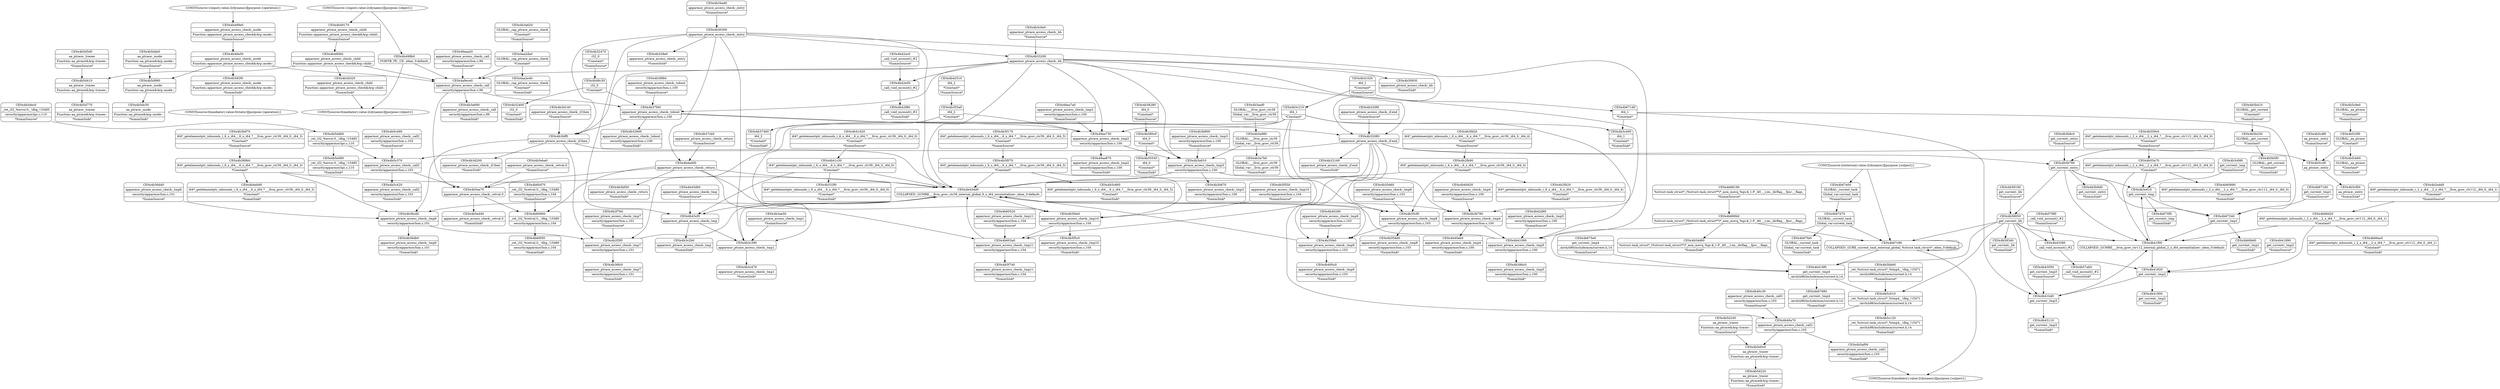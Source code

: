 digraph {
	CE0x4b5cb60 [shape=record,shape=Mrecord,label="{CE0x4b5cb60|GLOBAL:_aa_ptrace|*Constant*|*SummSink*}"]
	CE0x4b5c490 [shape=record,shape=Mrecord,label="{CE0x4b5c490|apparmor_ptrace_access_check:_call2|security/apparmor/lsm.c,103|*SummSource*}"]
	CE0x4b5d160 [shape=record,shape=Mrecord,label="{CE0x4b5d160|aa_ptrace:_tracer|Function::aa_ptrace&Arg::tracer::|*SummSource*}"]
	CE0x4b43050 [shape=record,shape=Mrecord,label="{CE0x4b43050|get_current:_tmp3|*SummSource*}"]
	CE0x4b43d60 [shape=record,shape=Mrecord,label="{CE0x4b43d60|apparmor_ptrace_access_check:_tmp|*SummSource*}"]
	CE0x4b43dd0 [shape=record,shape=Mrecord,label="{CE0x4b43dd0|COLLAPSED:_GCMRE___llvm_gcov_ctr39_internal_global_6_x_i64_zeroinitializer:_elem_0:default:}"]
	CE0x4b5ccf0 [shape=record,shape=Mrecord,label="{CE0x4b5ccf0|aa_ptrace:_entry}"]
	CE0x4b333f0 [shape=record,shape=Mrecord,label="{CE0x4b333f0|i64*_getelementptr_inbounds_(_6_x_i64_,_6_x_i64_*___llvm_gcov_ctr39,_i64_0,_i64_0)|*Constant*|*SummSink*}"]
	CE0x4b41820 [shape=record,shape=Mrecord,label="{CE0x4b41820|get_current:_tmp2}"]
	CE0x4b5c660 [shape=record,shape=Mrecord,label="{CE0x4b5c660|i64*_getelementptr_inbounds_(_6_x_i64_,_6_x_i64_*___llvm_gcov_ctr39,_i64_0,_i64_5)|*Constant*|*SummSink*}"]
	CE0x4b3a620 [shape=record,shape=Mrecord,label="{CE0x4b3a620|GLOBAL:_cap_ptrace_access_check|*Constant*|*SummSource*}"]
	CE0x4b40d30 [shape=record,shape=Mrecord,label="{CE0x4b40d30|apparmor_ptrace_access_check:_tmp4|security/apparmor/lsm.c,100|*SummSource*}"]
	CE0x4b3ae50 [shape=record,shape=Mrecord,label="{CE0x4b3ae50|apparmor_ptrace_access_check:_tmp1|*SummSource*}"]
	CE0x4b54d60 [shape=record,shape=Mrecord,label="{CE0x4b54d60|%struct.task_struct*_(%struct.task_struct**)*_asm_movq_%gs:$_1:P_,$0_,_r,im,_dirflag_,_fpsr_,_flags_|*SummSink*}"]
	CE0x4b32080 [shape=record,shape=Mrecord,label="{CE0x4b32080|apparmor_ptrace_access_check:_if.end}"]
	CE0x4b5b8c0 [shape=record,shape=Mrecord,label="{CE0x4b5b8c0|get_current:_entry|*SummSource*}"]
	"CONST[source:1(input),value:2(dynamic)][purpose:{object}]"
	CE0x4b3a7b0 [shape=record,shape=Mrecord,label="{CE0x4b3a7b0|GLOBAL:___llvm_gcov_ctr39|Global_var:__llvm_gcov_ctr39|*SummSink*}"]
	CE0x49aa730 [shape=record,shape=Mrecord,label="{CE0x49aa730|apparmor_ptrace_access_check:_tmp2|security/apparmor/lsm.c,100}"]
	CE0x4b328e0 [shape=record,shape=Mrecord,label="{CE0x4b328e0|apparmor_ptrace_access_check:_entry|*SummSink*}"]
	CE0x4b5ea70 [shape=record,shape=Mrecord,label="{CE0x4b5ea70|apparmor_ptrace_access_check:_retval.0}"]
	CE0x4b35dd0 [shape=record,shape=Mrecord,label="{CE0x4b35dd0|apparmor_ptrace_access_check:_tmp8|security/apparmor/lsm.c,103|*SummSink*}"]
	CE0x4b43110 [shape=record,shape=Mrecord,label="{CE0x4b43110|get_current:_tmp3|*SummSink*}"]
	CE0x4b40c30 [shape=record,shape=Mrecord,label="{CE0x4b40c30|apparmor_ptrace_access_check:_call1|security/apparmor/lsm.c,103|*SummSource*}"]
	CE0x4b3bff0 [shape=record,shape=Mrecord,label="{CE0x4b3bff0|apparmor_ptrace_access_check:_if.then}"]
	CE0x4b3c390 [shape=record,shape=Mrecord,label="{CE0x4b3c390|apparmor_ptrace_access_check:_tmp1}"]
	CE0x4b35cf0 [shape=record,shape=Mrecord,label="{CE0x4b35cf0|apparmor_ptrace_access_check:_tmp8|security/apparmor/lsm.c,103}"]
	"CONST[source:1(input),value:2(dynamic)][purpose:{operation}]"
	CE0x4b58180 [shape=record,shape=Mrecord,label="{CE0x4b58180|get_current:_bb|*SummSource*}"]
	CE0x4b680b0 [shape=record,shape=Mrecord,label="{CE0x4b680b0|%struct.task_struct*_(%struct.task_struct**)*_asm_movq_%gs:$_1:P_,$0_,_r,im,_dirflag_,_fpsr_,_flags_}"]
	CE0x4b3d320 [shape=record,shape=Mrecord,label="{CE0x4b3d320|apparmor_ptrace_access_check:_child|Function::apparmor_ptrace_access_check&Arg::child::|*SummSink*}"]
	CE0x4b5f170 [shape=record,shape=Mrecord,label="{CE0x4b5f170|i64*_getelementptr_inbounds_(_6_x_i64_,_6_x_i64_*___llvm_gcov_ctr39,_i64_0,_i64_5)|*Constant*|*SummSource*}"]
	CE0x4b3c610 [shape=record,shape=Mrecord,label="{CE0x4b3c610|get_current:_tmp}"]
	CE0x4b5eba0 [shape=record,shape=Mrecord,label="{CE0x4b5eba0|apparmor_ptrace_access_check:_retval.0|*SummSource*}"]
	CE0x4b499e0 [shape=record,shape=Mrecord,label="{CE0x4b499e0|apparmor_ptrace_access_check:_mode|Function::apparmor_ptrace_access_check&Arg::mode::|*SummSource*}"]
	CE0x4b40eb0 [shape=record,shape=Mrecord,label="{CE0x4b40eb0|apparmor_ptrace_access_check:_tmp4|security/apparmor/lsm.c,100|*SummSink*}"]
	CE0x4b5c9e0 [shape=record,shape=Mrecord,label="{CE0x4b5c9e0|GLOBAL:_aa_ptrace|*Constant*|*SummSource*}"]
	CE0x4b3c2b0 [shape=record,shape=Mrecord,label="{CE0x4b3c2b0|apparmor_ptrace_access_check:_tmp|*SummSink*}"]
	CE0x4b5d980 [shape=record,shape=Mrecord,label="{CE0x4b5d980|aa_ptrace:_mode|Function::aa_ptrace&Arg::mode::}"]
	CE0x4b3a690 [shape=record,shape=Mrecord,label="{CE0x4b3a690|apparmor_ptrace_access_check:_call|security/apparmor/lsm.c,99|*SummSink*}"]
	CE0x4b498b0 [shape=record,shape=Mrecord,label="{CE0x4b498b0|VOIDTB_TE:_CE:_elem_0:default:}"]
	CE0x4b3a910 [shape=record,shape=Mrecord,label="{CE0x4b3a910|apparmor_ptrace_access_check:_tmp3|security/apparmor/lsm.c,100}"]
	CE0x4b35fe0 [shape=record,shape=Mrecord,label="{CE0x4b35fe0|apparmor_ptrace_access_check:_tmp9|security/apparmor/lsm.c,103}"]
	CE0x4b559c0 [shape=record,shape=Mrecord,label="{CE0x4b559c0|i64*_getelementptr_inbounds_(_2_x_i64_,_2_x_i64_*___llvm_gcov_ctr112,_i64_0,_i64_0)|*Constant*|*SummSource*}"]
	CE0x4b60890 [shape=record,shape=Mrecord,label="{CE0x4b60890|i64*_getelementptr_inbounds_(_2_x_i64_,_2_x_i64_*___llvm_gcov_ctr112,_i64_0,_i64_0)|*Constant*|*SummSink*}"]
	CE0x4aa2e40 [shape=record,shape=Mrecord,label="{CE0x4aa2e40|GLOBAL:_cap_ptrace_access_check|*Constant*|*SummSink*}"]
	CE0x4b41d20 [shape=record,shape=Mrecord,label="{CE0x4b41d20|i64*_getelementptr_inbounds_(_6_x_i64_,_6_x_i64_*___llvm_gcov_ctr39,_i64_0,_i64_0)|*Constant*|*SummSource*}"]
	CE0x4b2f7b0 [shape=record,shape=Mrecord,label="{CE0x4b2f7b0|apparmor_ptrace_access_check:_tmp7|security/apparmor/lsm.c,101|*SummSource*}"]
	CE0x4b5b410 [shape=record,shape=Mrecord,label="{CE0x4b5b410|GLOBAL:_get_current|*Constant*|*SummSource*}"]
	CE0x4b68190 [shape=record,shape=Mrecord,label="{CE0x4b68190|%struct.task_struct*_(%struct.task_struct**)*_asm_movq_%gs:$_1:P_,$0_,_r,im,_dirflag_,_fpsr_,_flags_|*SummSource*}"]
	CE0x4b66ac0 [shape=record,shape=Mrecord,label="{CE0x4b66ac0|i64*_getelementptr_inbounds_(_2_x_i64_,_2_x_i64_*___llvm_gcov_ctr112,_i64_0,_i64_1)|*Constant*|*SummSink*}"]
	CE0x4b5d770 [shape=record,shape=Mrecord,label="{CE0x4b5d770|aa_ptrace:_tracee|Function::aa_ptrace&Arg::tracee::|*SummSink*}"]
	CE0x4b3d200 [shape=record,shape=Mrecord,label="{CE0x4b3d200|apparmor_ptrace_access_check:_if.then|*SummSink*}"]
	CE0x4b41f00 [shape=record,shape=Mrecord,label="{CE0x4b41f00|COLLAPSED:_GCMRE___llvm_gcov_ctr112_internal_global_2_x_i64_zeroinitializer:_elem_0:default:}"]
	CE0x4b386c0 [shape=record,shape=Mrecord,label="{CE0x4b386c0|apparmor_ptrace_access_check:_tmp5|security/apparmor/lsm.c,100|*SummSink*}"]
	CE0x4b3b970 [shape=record,shape=Mrecord,label="{CE0x4b3b970|i64*_getelementptr_inbounds_(_6_x_i64_,_6_x_i64_*___llvm_gcov_ctr39,_i64_0,_i64_3)|*Constant*|*SummSource*}"]
	CE0x4b49c30 [shape=record,shape=Mrecord,label="{CE0x4b49c30|i32_0|*Constant*}"]
	CE0x4b60520 [shape=record,shape=Mrecord,label="{CE0x4b60520|apparmor_ptrace_access_check:_tmp11|security/apparmor/lsm.c,104|*SummSource*}"]
	CE0x4b675e0 [shape=record,shape=Mrecord,label="{CE0x4b675e0|get_current:_tmp4|./arch/x86/include/asm/current.h,14|*SummSource*}"]
	CE0x4b41b40 [shape=record,shape=Mrecord,label="{CE0x4b41b40|get_current:_tmp3}"]
	CE0x4b4eb90 [shape=record,shape=Mrecord,label="{CE0x4b4eb90|i64*_getelementptr_inbounds_(_6_x_i64_,_6_x_i64_*___llvm_gcov_ctr39,_i64_0,_i64_3)|*Constant*|*SummSink*}"]
	CE0x4b3bf30 [shape=record,shape=Mrecord,label="{CE0x4b3bf30|apparmor_ptrace_access_check:_return|*SummSink*}"]
	CE0x4b5c010 [shape=record,shape=Mrecord,label="{CE0x4b5c010|_ret_%struct.task_struct*_%tmp4,_!dbg_!15471|./arch/x86/include/asm/current.h,14}"]
	CE0x4b40280 [shape=record,shape=Mrecord,label="{CE0x4b40280|apparmor_ptrace_access_check:_tmp9|security/apparmor/lsm.c,103|*SummSource*}"]
	CE0x4b3b800 [shape=record,shape=Mrecord,label="{CE0x4b3b800|apparmor_ptrace_access_check:_tmp3|security/apparmor/lsm.c,100|*SummSource*}"]
	CE0x4b35530 [shape=record,shape=Mrecord,label="{CE0x4b35530|i64_0|*Constant*|*SummSink*}"]
	CE0x4b355a0 [shape=record,shape=Mrecord,label="{CE0x4b355a0|i64_2|*Constant*}"]
	CE0x4b5d0c0 [shape=record,shape=Mrecord,label="{CE0x4b5d0c0|aa_ptrace:_tracer|Function::aa_ptrace&Arg::tracer::}"]
	CE0x4b41c30 [shape=record,shape=Mrecord,label="{CE0x4b41c30|i64*_getelementptr_inbounds_(_6_x_i64_,_6_x_i64_*___llvm_gcov_ctr39,_i64_0,_i64_0)|*Constant*}"]
	CE0x4b5dab0 [shape=record,shape=Mrecord,label="{CE0x4b5dab0|aa_ptrace:_mode|Function::aa_ptrace&Arg::mode::|*SummSource*}"]
	CE0x4b5d220 [shape=record,shape=Mrecord,label="{CE0x4b5d220|aa_ptrace:_tracer|Function::aa_ptrace&Arg::tracer::|*SummSink*}"]
	CE0x4b60f30 [shape=record,shape=Mrecord,label="{CE0x4b60f30|_ret_i32_%retval.0,_!dbg_!15480|security/apparmor/lsm.c,104|*SummSink*}"]
	CE0x4b2edd0 [shape=record,shape=Mrecord,label="{CE0x4b2edd0|i64*_getelementptr_inbounds_(_2_x_i64_,_2_x_i64_*___llvm_gcov_ctr112,_i64_0,_i64_1)|*Constant*|*SummSource*}"]
	CE0x4b5b9d0 [shape=record,shape=Mrecord,label="{CE0x4b5b9d0|get_current:_entry|*SummSink*}"]
	CE0x4b43380 [shape=record,shape=Mrecord,label="{CE0x4b43380|_call_void_mcount()_#2}"]
	CE0x4b3d140 [shape=record,shape=Mrecord,label="{CE0x4b3d140|apparmor_ptrace_access_check:_if.then|*SummSource*}"]
	"CONST[source:0(mediator),value:0(static)][purpose:{operation}]"
	CE0x4b400c0 [shape=record,shape=Mrecord,label="{CE0x4b400c0|apparmor_ptrace_access_check:_tmp9|security/apparmor/lsm.c,103|*SummSink*}"]
	CE0x4b41900 [shape=record,shape=Mrecord,label="{CE0x4b41900|get_current:_tmp2|*SummSink*}"]
	CE0x4b3c400 [shape=record,shape=Mrecord,label="{CE0x4b3c400|i64_1|*Constant*|*SummSink*}"]
	CE0x49aa7a0 [shape=record,shape=Mrecord,label="{CE0x49aa7a0|apparmor_ptrace_access_check:_tmp2|security/apparmor/lsm.c,100|*SummSource*}"]
	CE0x4b490b0 [shape=record,shape=Mrecord,label="{CE0x4b490b0|apparmor_ptrace_access_check:_child|Function::apparmor_ptrace_access_check&Arg::child::}"]
	CE0x4b2fb20 [shape=record,shape=Mrecord,label="{CE0x4b2fb20|i64*_getelementptr_inbounds_(_6_x_i64_,_6_x_i64_*___llvm_gcov_ctr39,_i64_0,_i64_4)|*Constant*|*SummSink*}"]
	CE0x4b5f070 [shape=record,shape=Mrecord,label="{CE0x4b5f070|i64*_getelementptr_inbounds_(_6_x_i64_,_6_x_i64_*___llvm_gcov_ctr39,_i64_0,_i64_5)|*Constant*}"]
	CE0x4b5cf00 [shape=record,shape=Mrecord,label="{CE0x4b5cf00|aa_ptrace:_entry|*SummSink*}"]
	CE0x4b60d70 [shape=record,shape=Mrecord,label="{CE0x4b60d70|_ret_i32_%retval.0,_!dbg_!15480|security/apparmor/lsm.c,104|*SummSource*}"]
	CE0x4b5c420 [shape=record,shape=Mrecord,label="{CE0x4b5c420|apparmor_ptrace_access_check:_call2|security/apparmor/lsm.c,103|*SummSink*}"]
	CE0x4b603a0 [shape=record,shape=Mrecord,label="{CE0x4b603a0|apparmor_ptrace_access_check:_tmp11|security/apparmor/lsm.c,104}"]
	CE0x4b34ad0 [shape=record,shape=Mrecord,label="{CE0x4b34ad0|apparmor_ptrace_access_check:_entry|*SummSource*}"]
	CE0x4b49a50 [shape=record,shape=Mrecord,label="{CE0x4b49a50|apparmor_ptrace_access_check:_mode|Function::apparmor_ptrace_access_check&Arg::mode::}"]
	CE0x4b3c680 [shape=record,shape=Mrecord,label="{CE0x4b3c680|get_current:_tmp|*SummSource*}"]
	CE0x4b66d20 [shape=record,shape=Mrecord,label="{CE0x4b66d20|i64*_getelementptr_inbounds_(_2_x_i64_,_2_x_i64_*___llvm_gcov_ctr112,_i64_0,_i64_1)|*Constant*}"]
	CE0x4b5c120 [shape=record,shape=Mrecord,label="{CE0x4b5c120|_ret_%struct.task_struct*_%tmp4,_!dbg_!15471|./arch/x86/include/asm/current.h,14|*SummSink*}"]
	CE0x4b55a70 [shape=record,shape=Mrecord,label="{CE0x4b55a70|i64*_getelementptr_inbounds_(_2_x_i64_,_2_x_i64_*___llvm_gcov_ctr112,_i64_0,_i64_0)|*Constant*}"]
	CE0x4b2f5f0 [shape=record,shape=Mrecord,label="{CE0x4b2f5f0|apparmor_ptrace_access_check:_tmp7|security/apparmor/lsm.c,101}"]
	CE0x4b5bb60 [shape=record,shape=Mrecord,label="{CE0x4b5bb60|_ret_%struct.task_struct*_%tmp4,_!dbg_!15471|./arch/x86/include/asm/current.h,14|*SummSource*}"]
	CE0x4b41890 [shape=record,shape=Mrecord,label="{CE0x4b41890|get_current:_tmp2|*SummSource*}"]
	CE0x4b579f0 [shape=record,shape=Mrecord,label="{CE0x4b579f0|_call_void_mcount()_#2|*SummSource*}"]
	CE0x49aa870 [shape=record,shape=Mrecord,label="{CE0x49aa870|apparmor_ptrace_access_check:_tmp2|security/apparmor/lsm.c,100|*SummSink*}"]
	CE0x4b36d40 [shape=record,shape=Mrecord,label="{CE0x4b36d40|apparmor_ptrace_access_check:_tmp6|security/apparmor/lsm.c,101|*SummSource*}"]
	CE0x4b5f550 [shape=record,shape=Mrecord,label="{CE0x4b5f550|apparmor_ptrace_access_check:_tmp10|security/apparmor/lsm.c,104|*SummSource*}"]
	CE0x4b3c0e0 [shape=record,shape=Mrecord,label="{CE0x4b3c0e0|apparmor_ptrace_access_check:_bb|*SummSource*}"]
	CE0x4b42510 [shape=record,shape=Mrecord,label="{CE0x4b42510|i64_2|*Constant*|*SummSource*}"]
	CE0x4b67c90 [shape=record,shape=Mrecord,label="{CE0x4b67c90|COLLAPSED:_GCRE_current_task_external_global_%struct.task_struct*:_elem_0:default:}"]
	CE0x4b42ec0 [shape=record,shape=Mrecord,label="{CE0x4b42ec0|_call_void_mcount()_#2|*SummSource*}"]
	CE0x4b33200 [shape=record,shape=Mrecord,label="{CE0x4b33200|apparmor_ptrace_access_check:_bb}"]
	CE0x4b3fd20 [shape=record,shape=Mrecord,label="{CE0x4b3fd20|i64*_getelementptr_inbounds_(_6_x_i64_,_6_x_i64_*___llvm_gcov_ctr39,_i64_0,_i64_4)|*Constant*|*SummSource*}"]
	CE0x4b36cd0 [shape=record,shape=Mrecord,label="{CE0x4b36cd0|apparmor_ptrace_access_check:_tmp6|security/apparmor/lsm.c,101}"]
	CE0x4b5c5f0 [shape=record,shape=Mrecord,label="{CE0x4b5c5f0|GLOBAL:_aa_ptrace|*Constant*}"]
	CE0x4aa2da0 [shape=record,shape=Mrecord,label="{CE0x4aa2da0|GLOBAL:_cap_ptrace_access_check|*Constant*}"]
	CE0x4b380c0 [shape=record,shape=Mrecord,label="{CE0x4b380c0|i64_0|*Constant*}"]
	CE0x4b5ddb0 [shape=record,shape=Mrecord,label="{CE0x4b5ddb0|_ret_i32_%error.0,_!dbg_!15485|security/apparmor/ipc.c,110}"]
	CE0x4b38fb0 [shape=record,shape=Mrecord,label="{CE0x4b38fb0|apparmor_ptrace_access_check:_tobool|security/apparmor/lsm.c,100|*SummSource*}"]
	CE0x4b3a980 [shape=record,shape=Mrecord,label="{CE0x4b3a980|GLOBAL:___llvm_gcov_ctr39|Global_var:__llvm_gcov_ctr39}"]
	CE0x4b30300 [shape=record,shape=Mrecord,label="{CE0x4b30300|apparmor_ptrace_access_check:_entry}"]
	CE0x4b32470 [shape=record,shape=Mrecord,label="{CE0x4b32470|i32_0|*Constant*|*SummSource*}"]
	CE0x4b5b250 [shape=record,shape=Mrecord,label="{CE0x4b5b250|GLOBAL:_get_current|*Constant*}"]
	CE0x4b66b60 [shape=record,shape=Mrecord,label="{CE0x4b66b60|get_current:_tmp1|*SummSink*}"]
	CE0x4b5f4e0 [shape=record,shape=Mrecord,label="{CE0x4b5f4e0|apparmor_ptrace_access_check:_tmp10|security/apparmor/lsm.c,104}"]
	CE0x4b67fa0 [shape=record,shape=Mrecord,label="{CE0x4b67fa0|GLOBAL:_current_task|Global_var:current_task|*SummSink*}"]
	CE0x4b5b780 [shape=record,shape=Mrecord,label="{CE0x4b5b780|get_current:_entry}"]
	CE0x4a9ece0 [shape=record,shape=Mrecord,label="{CE0x4a9ece0|apparmor_ptrace_access_check:_call|security/apparmor/lsm.c,99}"]
	CE0x4b320f0 [shape=record,shape=Mrecord,label="{CE0x4b320f0|apparmor_ptrace_access_check:_if.end|*SummSource*}"]
	CE0x4b3c320 [shape=record,shape=Mrecord,label="{CE0x4b3c320|i64_1|*Constant*|*SummSource*}"]
	CE0x4b671d0 [shape=record,shape=Mrecord,label="{CE0x4b671d0|i64_1|*Constant*}"]
	CE0x4b37460 [shape=record,shape=Mrecord,label="{CE0x4b37460|i64_2|*Constant*|*SummSink*}"]
	CE0x4b5f740 [shape=record,shape=Mrecord,label="{CE0x4b5f740|apparmor_ptrace_access_check:_tmp11|security/apparmor/lsm.c,104|*SummSink*}"]
	CE0x4b42d90 [shape=record,shape=Mrecord,label="{CE0x4b42d90|apparmor_ptrace_access_check:_tmp5|security/apparmor/lsm.c,100|*SummSource*}"]
	CE0x4b38280 [shape=record,shape=Mrecord,label="{CE0x4b38280|i64_0|*Constant*|*SummSource*}"]
	CE0x4b5dc50 [shape=record,shape=Mrecord,label="{CE0x4b5dc50|aa_ptrace:_mode|Function::aa_ptrace&Arg::mode::|*SummSink*}"]
	CE0x4b5e080 [shape=record,shape=Mrecord,label="{CE0x4b5e080|_ret_i32_%error.0,_!dbg_!15485|security/apparmor/ipc.c,110|*SummSink*}"]
	CE0x4b5ed40 [shape=record,shape=Mrecord,label="{CE0x4b5ed40|apparmor_ptrace_access_check:_retval.0|*SummSink*}"]
	CE0x4b5d5d0 [shape=record,shape=Mrecord,label="{CE0x4b5d5d0|aa_ptrace:_tracee|Function::aa_ptrace&Arg::tracee::|*SummSource*}"]
	CE0x4b5d410 [shape=record,shape=Mrecord,label="{CE0x4b5d410|aa_ptrace:_tracee|Function::aa_ptrace&Arg::tracee::}"]
	CE0x4b37cb0 [shape=record,shape=Mrecord,label="{CE0x4b37cb0|apparmor_ptrace_access_check:_return|*SummSource*}"]
	CE0x4b49170 [shape=record,shape=Mrecord,label="{CE0x4b49170|apparmor_ptrace_access_check:_child|Function::apparmor_ptrace_access_check&Arg::child::|*SummSource*}"]
	CE0x4b37f40 [shape=record,shape=Mrecord,label="{CE0x4b37f40|apparmor_ptrace_access_check:_tobool|security/apparmor/lsm.c,100}"]
	CE0x4b58050 [shape=record,shape=Mrecord,label="{CE0x4b58050|get_current:_bb}"]
	CE0x4b3c210 [shape=record,shape=Mrecord,label="{CE0x4b3c210|i64_1|*Constant*}"]
	CE0x4b41090 [shape=record,shape=Mrecord,label="{CE0x4b41090|apparmor_ptrace_access_check:_tmp5|security/apparmor/lsm.c,100}"]
	CE0x4b67160 [shape=record,shape=Mrecord,label="{CE0x4b67160|get_current:_tmp1|*SummSource*}"]
	CE0x4b5cdf0 [shape=record,shape=Mrecord,label="{CE0x4b5cdf0|aa_ptrace:_entry|*SummSource*}"]
	CE0x4b32160 [shape=record,shape=Mrecord,label="{CE0x4b32160|apparmor_ptrace_access_check:_if.end|*SummSink*}"]
	CE0x4b40a70 [shape=record,shape=Mrecord,label="{CE0x4b40a70|apparmor_ptrace_access_check:_call1|security/apparmor/lsm.c,103}"]
	CE0x4b3b870 [shape=record,shape=Mrecord,label="{CE0x4b3b870|apparmor_ptrace_access_check:_tmp3|security/apparmor/lsm.c,100|*SummSink*}"]
	CE0x4b67e00 [shape=record,shape=Mrecord,label="{CE0x4b67e00|GLOBAL:_current_task|Global_var:current_task|*SummSource*}"]
	CE0x4b5c370 [shape=record,shape=Mrecord,label="{CE0x4b5c370|apparmor_ptrace_access_check:_call2|security/apparmor/lsm.c,103}"]
	CE0x4b5b5f0 [shape=record,shape=Mrecord,label="{CE0x4b5b5f0|GLOBAL:_get_current|*Constant*|*SummSink*}"]
	CE0x4b389b0 [shape=record,shape=Mrecord,label="{CE0x4b389b0|i64*_getelementptr_inbounds_(_6_x_i64_,_6_x_i64_*___llvm_gcov_ctr39,_i64_0,_i64_3)|*Constant*}"]
	CE0x4b5dec0 [shape=record,shape=Mrecord,label="{CE0x4b5dec0|_ret_i32_%error.0,_!dbg_!15485|security/apparmor/ipc.c,110|*SummSource*}"]
	CE0x4b57ab0 [shape=record,shape=Mrecord,label="{CE0x4b57ab0|_call_void_mcount()_#2|*SummSink*}"]
	"CONST[source:0(mediator),value:2(dynamic)][purpose:{object}]"
	CE0x4b4ad00 [shape=record,shape=Mrecord,label="{CE0x4b4ad00|apparmor_ptrace_access_check:_return}"]
	CE0x4b43cf0 [shape=record,shape=Mrecord,label="{CE0x4b43cf0|apparmor_ptrace_access_check:_tmp}"]
	CE0x4b670f0 [shape=record,shape=Mrecord,label="{CE0x4b670f0|get_current:_tmp|*SummSink*}"]
	CE0x4b58340 [shape=record,shape=Mrecord,label="{CE0x4b58340|get_current:_bb|*SummSink*}"]
	CE0x4b67d70 [shape=record,shape=Mrecord,label="{CE0x4b67d70|GLOBAL:_current_task|Global_var:current_task}"]
	CE0x4b36db0 [shape=record,shape=Mrecord,label="{CE0x4b36db0|apparmor_ptrace_access_check:_tmp6|security/apparmor/lsm.c,101|*SummSink*}"]
	CE0x4b5af00 [shape=record,shape=Mrecord,label="{CE0x4b5af00|apparmor_ptrace_access_check:_call1|security/apparmor/lsm.c,103|*SummSink*}"]
	CE0x4b3b790 [shape=record,shape=Mrecord,label="{CE0x4b3b790|apparmor_ptrace_access_check:_tmp4|security/apparmor/lsm.c,100}"]
	CE0x4b67680 [shape=record,shape=Mrecord,label="{CE0x4b67680|get_current:_tmp4|./arch/x86/include/asm/current.h,14|*SummSink*}"]
	CE0x4b5f5c0 [shape=record,shape=Mrecord,label="{CE0x4b5f5c0|apparmor_ptrace_access_check:_tmp10|security/apparmor/lsm.c,104|*SummSink*}"]
	CE0x4b32600 [shape=record,shape=Mrecord,label="{CE0x4b32600|apparmor_ptrace_access_check:_tobool|security/apparmor/lsm.c,100|*SummSink*}"]
	CE0x4b67240 [shape=record,shape=Mrecord,label="{CE0x4b67240|get_current:_tmp1}"]
	CE0x4b36fc0 [shape=record,shape=Mrecord,label="{CE0x4b36fc0|apparmor_ptrace_access_check:_tmp7|security/apparmor/lsm.c,101|*SummSink*}"]
	CE0x4b60900 [shape=record,shape=Mrecord,label="{CE0x4b60900|_ret_i32_%retval.0,_!dbg_!15480|security/apparmor/lsm.c,104}"]
	CE0x4b32400 [shape=record,shape=Mrecord,label="{CE0x4b32400|i32_0|*Constant*|*SummSink*}"]
	CE0x4b35d60 [shape=record,shape=Mrecord,label="{CE0x4b35d60|apparmor_ptrace_access_check:_tmp8|security/apparmor/lsm.c,103|*SummSource*}"]
	CE0x4b2fb90 [shape=record,shape=Mrecord,label="{CE0x4b2fb90|i64*_getelementptr_inbounds_(_6_x_i64_,_6_x_i64_*___llvm_gcov_ctr39,_i64_0,_i64_4)|*Constant*}"]
	CE0x4b42e50 [shape=record,shape=Mrecord,label="{CE0x4b42e50|_call_void_mcount()_#2}"]
	CE0x4b3aaf0 [shape=record,shape=Mrecord,label="{CE0x4b3aaf0|GLOBAL:___llvm_gcov_ctr39|Global_var:__llvm_gcov_ctr39|*SummSource*}"]
	CE0x4b392f0 [shape=record,shape=Mrecord,label="{CE0x4b392f0|apparmor_ptrace_access_check:_mode|Function::apparmor_ptrace_access_check&Arg::mode::|*SummSink*}"]
	"CONST[source:0(mediator),value:2(dynamic)][purpose:{subject}]"
	CE0x4b30930 [shape=record,shape=Mrecord,label="{CE0x4b30930|apparmor_ptrace_access_check:_bb|*SummSink*}"]
	CE0x4b42f80 [shape=record,shape=Mrecord,label="{CE0x4b42f80|_call_void_mcount()_#2|*SummSink*}"]
	"CONST[source:2(external),value:2(dynamic)][purpose:{subject}]"
	CE0x4b3c470 [shape=record,shape=Mrecord,label="{CE0x4b3c470|apparmor_ptrace_access_check:_tmp1|*SummSink*}"]
	CE0x49aaa20 [shape=record,shape=Mrecord,label="{CE0x49aaa20|apparmor_ptrace_access_check:_call|security/apparmor/lsm.c,99|*SummSource*}"]
	CE0x4b419f0 [shape=record,shape=Mrecord,label="{CE0x4b419f0|get_current:_tmp4|./arch/x86/include/asm/current.h,14}"]
	CE0x4b49c30 -> CE0x4b37f40
	CE0x4b30300 -> CE0x4b43cf0
	CE0x4a9ece0 -> CE0x4b37f40
	CE0x4b41f00 -> CE0x4b41820
	CE0x4b389b0 -> CE0x4b43dd0
	CE0x4b32080 -> CE0x4b40a70
	CE0x4b4ad00 -> CE0x4b5ea70
	CE0x4b355a0 -> CE0x49aa730
	CE0x4b30300 -> CE0x4b33200
	CE0x4b3a980 -> CE0x4b3a7b0
	CE0x4b490b0 -> CE0x4b3d320
	CE0x4b4ad00 -> CE0x4b60900
	CE0x4b3fd20 -> CE0x4b2fb90
	CE0x4b67c90 -> CE0x4b67c90
	CE0x4b3bff0 -> CE0x4b3d200
	CE0x4b389b0 -> CE0x4b36cd0
	CE0x4b66d20 -> CE0x4b41820
	CE0x4b33200 -> CE0x4b42e50
	CE0x4b490b0 -> CE0x4a9ece0
	CE0x4b49a50 -> CE0x4b392f0
	CE0x4b5c370 -> CE0x4b5c420
	CE0x4b40c30 -> CE0x4b40a70
	"CONST[source:2(external),value:2(dynamic)][purpose:{subject}]" -> CE0x4b67e00
	CE0x4b5c370 -> CE0x4b5ea70
	CE0x4b3a910 -> CE0x4b3b870
	CE0x4b67d70 -> CE0x4b67c90
	CE0x4b5c5f0 -> CE0x4b5cb60
	CE0x4b60900 -> CE0x4b60f30
	CE0x4b5f550 -> CE0x4b5f4e0
	CE0x4b671d0 -> CE0x4b67240
	CE0x4b2f5f0 -> CE0x4b43dd0
	CE0x4b42ec0 -> CE0x4b42e50
	CE0x4b35d60 -> CE0x4b35cf0
	CE0x4b4ad00 -> CE0x4b5f4e0
	CE0x4b3c390 -> CE0x4b3c470
	CE0x4b2fb90 -> CE0x4b2fb20
	CE0x4b603a0 -> CE0x4b43dd0
	CE0x4b5d160 -> CE0x4b5d0c0
	CE0x4b33200 -> CE0x4b43dd0
	CE0x4b3bff0 -> CE0x4b43dd0
	CE0x49aa730 -> CE0x4b3a910
	CE0x4b2fb90 -> CE0x4b35cf0
	"CONST[source:1(input),value:2(dynamic)][purpose:{object}]" -> CE0x4b498b0
	CE0x4b5c9e0 -> CE0x4b5c5f0
	CE0x4b5b780 -> CE0x4b67240
	CE0x4b3ae50 -> CE0x4b3c390
	CE0x4b5bb60 -> CE0x4b5c010
	CE0x4b32080 -> CE0x4b35cf0
	CE0x4b2f5f0 -> CE0x4b36fc0
	CE0x4b5ccf0 -> CE0x4b5cf00
	CE0x4b32470 -> CE0x4b49c30
	CE0x4b5eba0 -> CE0x4b5ea70
	CE0x4b5b8c0 -> CE0x4b5b780
	CE0x4b3bff0 -> CE0x4b2f5f0
	CE0x4b3c680 -> CE0x4b3c610
	CE0x4b38fb0 -> CE0x4b37f40
	CE0x4b5b780 -> CE0x4b58050
	CE0x4b3a620 -> CE0x4aa2da0
	CE0x4b5b780 -> CE0x4b3c610
	CE0x4b5ea70 -> CE0x4b5ed40
	CE0x4b40d30 -> CE0x4b3b790
	CE0x4b58050 -> CE0x4b67c90
	CE0x4b5c010 -> CE0x4b5c120
	CE0x4b5c5f0 -> CE0x4b5ccf0
	CE0x4b392f0 -> "CONST[source:0(mediator),value:0(static)][purpose:{operation}]"
	CE0x4b41090 -> CE0x4b386c0
	CE0x4b671d0 -> CE0x4b41b40
	CE0x4b32080 -> CE0x4b5b780
	CE0x4b32080 -> CE0x4b32160
	CE0x4b30300 -> CE0x4b32080
	CE0x4b41090 -> CE0x4b43dd0
	CE0x4b3bff0 -> CE0x4b36cd0
	CE0x4b5f070 -> CE0x4b43dd0
	CE0x4b33200 -> CE0x4b3b790
	CE0x4b3d140 -> CE0x4b3bff0
	CE0x4b3b790 -> CE0x4b40eb0
	CE0x4b43dd0 -> CE0x4b36cd0
	CE0x4b41820 -> CE0x4b41b40
	CE0x4b67e00 -> CE0x4b67d70
	CE0x4b67240 -> CE0x4b66b60
	CE0x4b49170 -> CE0x4b490b0
	CE0x4b37f40 -> CE0x49aa730
	CE0x4b35fe0 -> CE0x4b43dd0
	CE0x4b5dec0 -> CE0x4b5ddb0
	CE0x49aa7a0 -> CE0x49aa730
	CE0x4b5ea70 -> CE0x4b60900
	CE0x4b49c30 -> CE0x4b32400
	CE0x4b36cd0 -> CE0x4b2f5f0
	CE0x4b58180 -> CE0x4b58050
	CE0x4b3c210 -> CE0x4b35fe0
	CE0x4b40a70 -> CE0x4b5d0c0
	CE0x4b5d5d0 -> CE0x4b5d410
	CE0x4b3d320 -> "CONST[source:0(mediator),value:2(dynamic)][purpose:{object}]"
	CE0x4b5af00 -> "CONST[source:0(mediator),value:2(dynamic)][purpose:{subject}]"
	CE0x49aaa20 -> CE0x4a9ece0
	CE0x4b33200 -> CE0x4b3bff0
	CE0x4b58050 -> CE0x4b5c010
	CE0x4b33200 -> CE0x4b30930
	CE0x4b34ad0 -> CE0x4b30300
	CE0x4b3a980 -> CE0x4b3a910
	CE0x4b49a50 -> CE0x4b5d980
	CE0x4b5b250 -> CE0x4b5b780
	CE0x49aa730 -> CE0x49aa870
	CE0x4b5b780 -> CE0x4b5b9d0
	CE0x4b680b0 -> CE0x4b54d60
	CE0x4b35cf0 -> CE0x4b35fe0
	CE0x4b579f0 -> CE0x4b43380
	CE0x4b58050 -> CE0x4b419f0
	CE0x4b43cf0 -> CE0x4b3c390
	CE0x4b41c30 -> CE0x4b43dd0
	CE0x4b498b0 -> "CONST[source:0(mediator),value:2(dynamic)][purpose:{object}]"
	"CONST[source:2(external),value:2(dynamic)][purpose:{subject}]" -> CE0x4b67c90
	CE0x4b380c0 -> CE0x4b35530
	CE0x4b60d70 -> CE0x4b60900
	CE0x4b680b0 -> CE0x4b419f0
	CE0x4b5f4e0 -> CE0x4b5f5c0
	CE0x4b40a70 -> CE0x4b5af00
	CE0x4b380c0 -> CE0x4b3a910
	CE0x4b58050 -> CE0x4b41820
	CE0x4b43050 -> CE0x4b41b40
	CE0x4b38280 -> CE0x4b380c0
	CE0x4a9ece0 -> CE0x4b3a690
	CE0x4b499e0 -> CE0x4b49a50
	CE0x4b3a910 -> CE0x4b3b790
	CE0x4b30300 -> CE0x4b3c390
	CE0x4b5d0c0 -> CE0x4b5d220
	CE0x4b40280 -> CE0x4b35fe0
	CE0x4b5ddb0 -> CE0x4b5c370
	CE0x4b43380 -> CE0x4b57ab0
	CE0x4aa2da0 -> CE0x4aa2e40
	CE0x4b55a70 -> CE0x4b3c610
	CE0x4b33200 -> CE0x4b37f40
	CE0x4b41c30 -> CE0x4b43cf0
	CE0x4b3c210 -> CE0x4b603a0
	CE0x4b3c610 -> CE0x4b67240
	CE0x4b58050 -> CE0x4b41f00
	CE0x4b5c490 -> CE0x4b5c370
	CE0x4b43dd0 -> CE0x4b3b790
	CE0x4b3b970 -> CE0x4b389b0
	CE0x4b4ad00 -> CE0x4b603a0
	CE0x4b41f00 -> CE0x4b3c610
	CE0x4b4ad00 -> CE0x4b3bf30
	CE0x4b32080 -> CE0x4b43dd0
	CE0x4b37f40 -> CE0x4b32080
	CE0x4b41890 -> CE0x4b41820
	CE0x4b490b0 -> CE0x4b5d410
	CE0x4b5f070 -> CE0x4b5f4e0
	CE0x4b43dd0 -> CE0x4b43cf0
	CE0x4b41d20 -> CE0x4b41c30
	CE0x4b3c210 -> CE0x4b3c390
	CE0x4b3aaf0 -> CE0x4b3a980
	CE0x4b67d70 -> CE0x4b419f0
	CE0x4b675e0 -> CE0x4b419f0
	CE0x4b3b800 -> CE0x4b3a910
	CE0x4b36cd0 -> CE0x4b36db0
	CE0x4b41820 -> CE0x4b41900
	CE0x4b389b0 -> CE0x4b4eb90
	CE0x4b5f4e0 -> CE0x4b603a0
	CE0x4b42e50 -> CE0x4b42f80
	CE0x4b33200 -> CE0x49aa730
	CE0x4b5f070 -> CE0x4b5c660
	CE0x4b32080 -> CE0x4b5ccf0
	CE0x4b32080 -> CE0x4b35fe0
	CE0x4b33200 -> CE0x4a9ece0
	CE0x4b498b0 -> CE0x4a9ece0
	CE0x4b320f0 -> CE0x4b32080
	CE0x4b5cdf0 -> CE0x4b5ccf0
	CE0x4b37cb0 -> CE0x4b4ad00
	CE0x4b30300 -> CE0x4b43dd0
	CE0x4b58050 -> CE0x4b43380
	CE0x4b49a50 -> CE0x4a9ece0
	CE0x4b35fe0 -> CE0x4b400c0
	CE0x4b58050 -> CE0x4b58340
	CE0x4b5d410 -> CE0x4b5d770
	CE0x4b5ddb0 -> CE0x4b5e080
	CE0x4b671d0 -> CE0x4b3c400
	CE0x4b67240 -> CE0x4b41f00
	CE0x4a9ece0 -> CE0x4b5ea70
	CE0x4b3c610 -> CE0x4b670f0
	CE0x4b41b40 -> CE0x4b41f00
	CE0x4b355a0 -> CE0x4b37460
	CE0x4b5d980 -> CE0x4b5dc50
	CE0x4b3a910 -> CE0x4b43dd0
	CE0x4b5b250 -> CE0x4b5b5f0
	CE0x4b67c90 -> "CONST[source:0(mediator),value:2(dynamic)][purpose:{subject}]"
	CE0x4b33200 -> CE0x4b3a910
	CE0x4b5f170 -> CE0x4b5f070
	CE0x4b43dd0 -> CE0x4b35cf0
	CE0x4b60520 -> CE0x4b603a0
	CE0x4b2fb90 -> CE0x4b43dd0
	CE0x4b42d90 -> CE0x4b41090
	CE0x4b66d20 -> CE0x4b41f00
	CE0x4b5b780 -> CE0x4b41f00
	CE0x4b30300 -> CE0x4b328e0
	CE0x4b68190 -> CE0x4b680b0
	"CONST[source:1(input),value:2(dynamic)][purpose:{object}]" -> CE0x4b49170
	CE0x4b35cf0 -> CE0x4b35dd0
	CE0x4b55a70 -> CE0x4b60890
	CE0x4b603a0 -> CE0x4b5f740
	CE0x4b32080 -> CE0x4b5c370
	CE0x4b37f40 -> CE0x4b32600
	CE0x4b2f7b0 -> CE0x4b2f5f0
	CE0x4b559c0 -> CE0x4b55a70
	CE0x4aa2da0 -> CE0x4a9ece0
	CE0x4b33200 -> CE0x4b41090
	CE0x4b67c90 -> CE0x4b419f0
	CE0x4b58050 -> CE0x4b41b40
	CE0x4b55a70 -> CE0x4b41f00
	CE0x4b43d60 -> CE0x4b43cf0
	CE0x4b3c210 -> CE0x4b2f5f0
	CE0x4b33200 -> CE0x4b32080
	CE0x4b41c30 -> CE0x4b333f0
	CE0x4b3c210 -> CE0x4b41090
	CE0x4b2edd0 -> CE0x4b66d20
	CE0x4b66d20 -> CE0x4b66ac0
	CE0x4b5dab0 -> CE0x4b5d980
	CE0x4b419f0 -> CE0x4b67680
	CE0x4b5c010 -> CE0x4b40a70
	CE0x4b37f40 -> CE0x4b3bff0
	CE0x4b4ad00 -> CE0x4b43dd0
	CE0x4b680b0 -> CE0x4b67c90
	CE0x4b42510 -> CE0x4b355a0
	CE0x4b36d40 -> CE0x4b36cd0
	CE0x4b3c0e0 -> CE0x4b33200
	CE0x4b43cf0 -> CE0x4b3c2b0
	CE0x4b67160 -> CE0x4b67240
	CE0x4b67d70 -> CE0x4b67fa0
	CE0x4b419f0 -> CE0x4b5c010
	CE0x4b30300 -> CE0x4b3bff0
	"CONST[source:1(input),value:2(dynamic)][purpose:{operation}]" -> CE0x4b499e0
	CE0x4b3c210 -> CE0x49aa730
	CE0x4b41b40 -> CE0x4b43110
	CE0x4b3c320 -> CE0x4b3c210
	CE0x4b3c210 -> CE0x4b3c400
	CE0x4b30300 -> CE0x4b4ad00
	CE0x4b3b790 -> CE0x4b41090
	CE0x4b5b410 -> CE0x4b5b250
	CE0x4b3c390 -> CE0x4b43dd0
	CE0x4b3c320 -> CE0x4b671d0
	CE0x4b43dd0 -> CE0x4b5f4e0
}